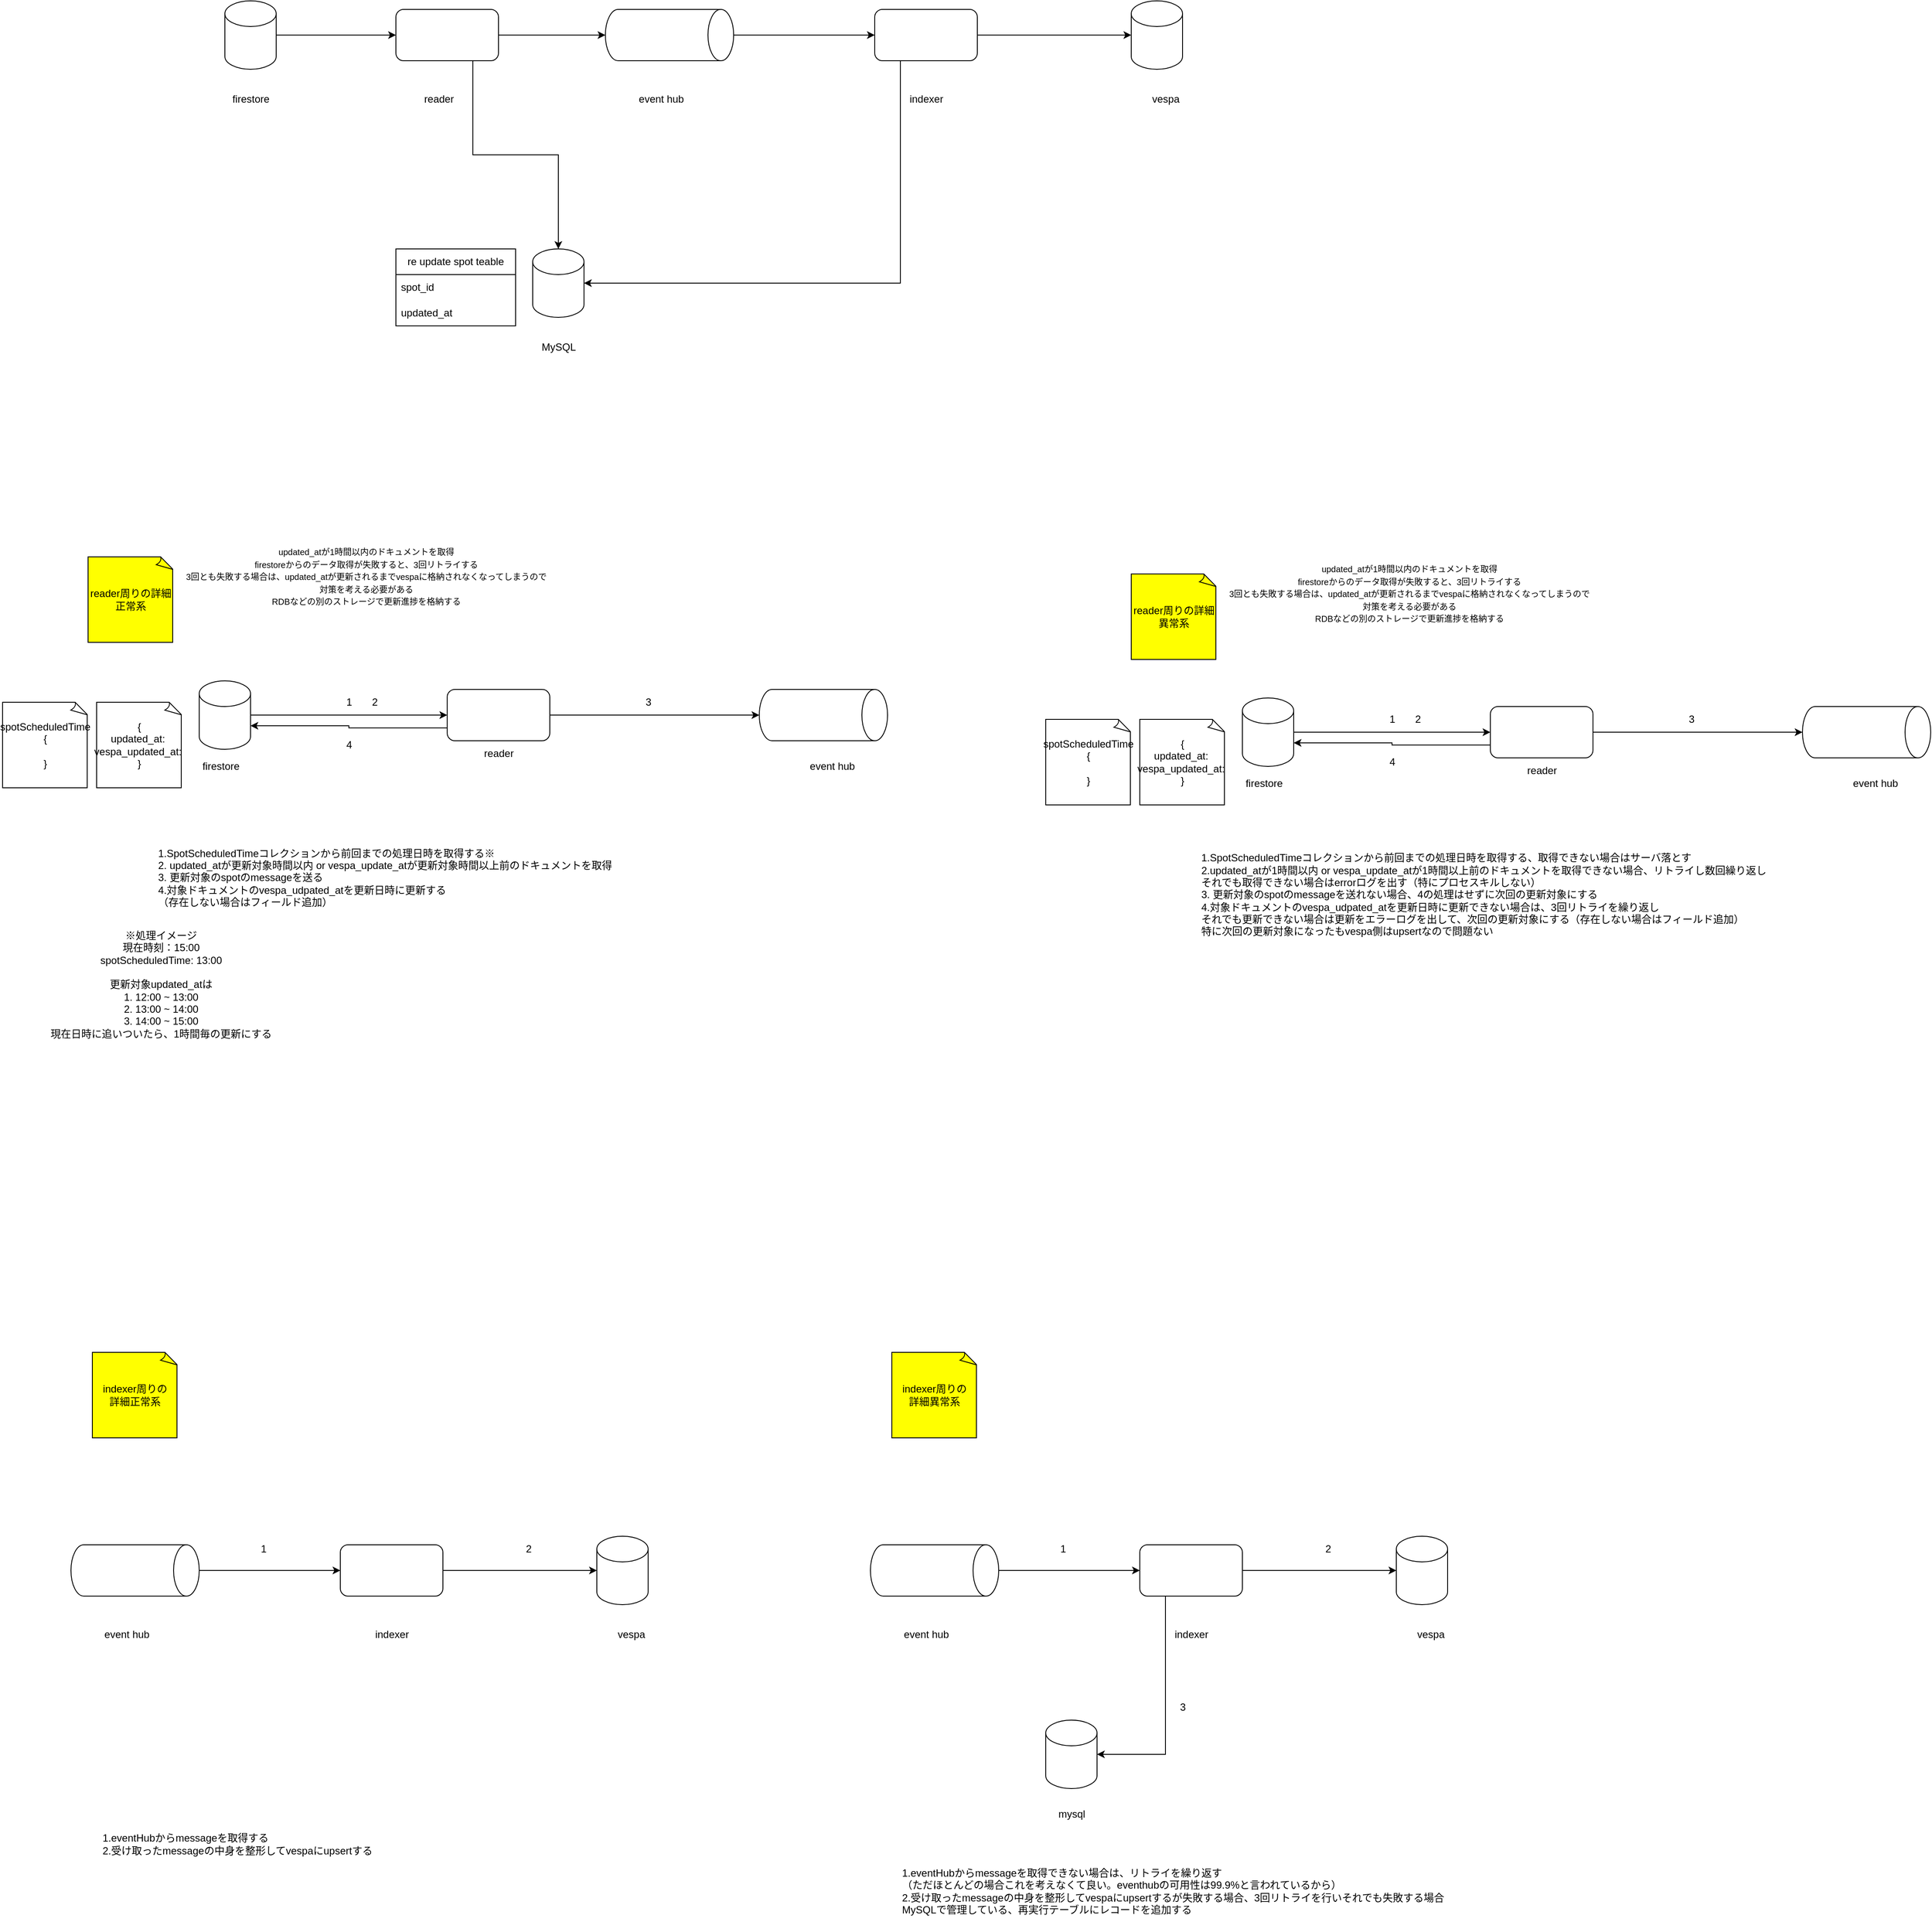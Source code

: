 <mxfile version="21.0.10" type="device"><diagram name="ページ1" id="OhlOm0QgTWgxPiTvbgFB"><mxGraphModel dx="3398" dy="1250" grid="1" gridSize="10" guides="1" tooltips="1" connect="1" arrows="1" fold="1" page="1" pageScale="1" pageWidth="827" pageHeight="1169" math="0" shadow="0"><root><mxCell id="0"/><mxCell id="1" parent="0"/><mxCell id="Rm_hzrSPbBMLrol1VtFW-12" style="edgeStyle=orthogonalEdgeStyle;rounded=0;orthogonalLoop=1;jettySize=auto;html=1;exitX=1;exitY=0.5;exitDx=0;exitDy=0;entryX=0.5;entryY=1;entryDx=0;entryDy=0;entryPerimeter=0;" edge="1" parent="1" source="Rm_hzrSPbBMLrol1VtFW-1" target="Rm_hzrSPbBMLrol1VtFW-3"><mxGeometry relative="1" as="geometry"/></mxCell><mxCell id="Rm_hzrSPbBMLrol1VtFW-105" style="edgeStyle=orthogonalEdgeStyle;rounded=0;orthogonalLoop=1;jettySize=auto;html=1;exitX=0.75;exitY=1;exitDx=0;exitDy=0;entryX=0.5;entryY=0;entryDx=0;entryDy=0;entryPerimeter=0;" edge="1" parent="1" source="Rm_hzrSPbBMLrol1VtFW-1" target="Rm_hzrSPbBMLrol1VtFW-98"><mxGeometry relative="1" as="geometry"/></mxCell><mxCell id="Rm_hzrSPbBMLrol1VtFW-1" value="" style="rounded=1;whiteSpace=wrap;html=1;" vertex="1" parent="1"><mxGeometry x="90" y="400" width="120" height="60" as="geometry"/></mxCell><mxCell id="Rm_hzrSPbBMLrol1VtFW-14" style="edgeStyle=orthogonalEdgeStyle;rounded=0;orthogonalLoop=1;jettySize=auto;html=1;exitX=1;exitY=0.5;exitDx=0;exitDy=0;exitPerimeter=0;entryX=0;entryY=0.5;entryDx=0;entryDy=0;" edge="1" parent="1" source="Rm_hzrSPbBMLrol1VtFW-2" target="Rm_hzrSPbBMLrol1VtFW-1"><mxGeometry relative="1" as="geometry"/></mxCell><mxCell id="Rm_hzrSPbBMLrol1VtFW-2" value="" style="shape=cylinder3;whiteSpace=wrap;html=1;boundedLbl=1;backgroundOutline=1;size=15;" vertex="1" parent="1"><mxGeometry x="-110" y="390" width="60" height="80" as="geometry"/></mxCell><mxCell id="Rm_hzrSPbBMLrol1VtFW-13" style="edgeStyle=orthogonalEdgeStyle;rounded=0;orthogonalLoop=1;jettySize=auto;html=1;exitX=0.5;exitY=0;exitDx=0;exitDy=0;exitPerimeter=0;" edge="1" parent="1" source="Rm_hzrSPbBMLrol1VtFW-3" target="Rm_hzrSPbBMLrol1VtFW-7"><mxGeometry relative="1" as="geometry"/></mxCell><mxCell id="Rm_hzrSPbBMLrol1VtFW-3" value="" style="shape=cylinder3;whiteSpace=wrap;html=1;boundedLbl=1;backgroundOutline=1;size=15;rotation=90;" vertex="1" parent="1"><mxGeometry x="380" y="355" width="60" height="150" as="geometry"/></mxCell><mxCell id="Rm_hzrSPbBMLrol1VtFW-4" value="event hub" style="text;html=1;align=center;verticalAlign=middle;resizable=0;points=[];autosize=1;strokeColor=none;fillColor=none;" vertex="1" parent="1"><mxGeometry x="360" y="490" width="80" height="30" as="geometry"/></mxCell><mxCell id="Rm_hzrSPbBMLrol1VtFW-5" value="reader" style="text;html=1;align=center;verticalAlign=middle;resizable=0;points=[];autosize=1;strokeColor=none;fillColor=none;" vertex="1" parent="1"><mxGeometry x="110" y="490" width="60" height="30" as="geometry"/></mxCell><mxCell id="Rm_hzrSPbBMLrol1VtFW-6" value="firestore" style="text;html=1;align=center;verticalAlign=middle;resizable=0;points=[];autosize=1;strokeColor=none;fillColor=none;" vertex="1" parent="1"><mxGeometry x="-115" y="490" width="70" height="30" as="geometry"/></mxCell><mxCell id="Rm_hzrSPbBMLrol1VtFW-15" style="edgeStyle=orthogonalEdgeStyle;rounded=0;orthogonalLoop=1;jettySize=auto;html=1;exitX=1;exitY=0.5;exitDx=0;exitDy=0;entryX=0;entryY=0.5;entryDx=0;entryDy=0;entryPerimeter=0;" edge="1" parent="1" source="Rm_hzrSPbBMLrol1VtFW-7" target="Rm_hzrSPbBMLrol1VtFW-9"><mxGeometry relative="1" as="geometry"/></mxCell><mxCell id="Rm_hzrSPbBMLrol1VtFW-106" style="edgeStyle=orthogonalEdgeStyle;rounded=0;orthogonalLoop=1;jettySize=auto;html=1;exitX=0.25;exitY=1;exitDx=0;exitDy=0;entryX=1;entryY=0.5;entryDx=0;entryDy=0;entryPerimeter=0;" edge="1" parent="1" source="Rm_hzrSPbBMLrol1VtFW-7" target="Rm_hzrSPbBMLrol1VtFW-98"><mxGeometry relative="1" as="geometry"/></mxCell><mxCell id="Rm_hzrSPbBMLrol1VtFW-7" value="" style="rounded=1;whiteSpace=wrap;html=1;" vertex="1" parent="1"><mxGeometry x="650" y="400" width="120" height="60" as="geometry"/></mxCell><mxCell id="Rm_hzrSPbBMLrol1VtFW-8" value="indexer" style="text;html=1;align=center;verticalAlign=middle;resizable=0;points=[];autosize=1;strokeColor=none;fillColor=none;" vertex="1" parent="1"><mxGeometry x="680" y="490" width="60" height="30" as="geometry"/></mxCell><mxCell id="Rm_hzrSPbBMLrol1VtFW-9" value="" style="shape=cylinder3;whiteSpace=wrap;html=1;boundedLbl=1;backgroundOutline=1;size=15;" vertex="1" parent="1"><mxGeometry x="950" y="390" width="60" height="80" as="geometry"/></mxCell><mxCell id="Rm_hzrSPbBMLrol1VtFW-10" value="vespa" style="text;html=1;align=center;verticalAlign=middle;resizable=0;points=[];autosize=1;strokeColor=none;fillColor=none;" vertex="1" parent="1"><mxGeometry x="960" y="490" width="60" height="30" as="geometry"/></mxCell><mxCell id="Rm_hzrSPbBMLrol1VtFW-16" value="&lt;font style=&quot;font-size: 10px;&quot;&gt;updated_atが1時間以内のドキュメントを取得&lt;br&gt;firestoreからのデータ取得が失敗すると、3回リトライする&lt;br&gt;3回とも失敗する場合は、updated_atが更新されるまでvespaに格納されなくなってしまうので&lt;br&gt;対策を考える必要がある&lt;br&gt;RDBなどの別のストレージで更新進捗を格納する&lt;br&gt;&lt;br&gt;&lt;/font&gt;" style="text;html=1;align=center;verticalAlign=middle;resizable=0;points=[];autosize=1;strokeColor=none;fillColor=none;" vertex="1" parent="1"><mxGeometry x="-170" y="1020" width="450" height="100" as="geometry"/></mxCell><mxCell id="Rm_hzrSPbBMLrol1VtFW-26" style="edgeStyle=orthogonalEdgeStyle;rounded=0;orthogonalLoop=1;jettySize=auto;html=1;exitX=1;exitY=0.5;exitDx=0;exitDy=0;entryX=0.5;entryY=1;entryDx=0;entryDy=0;entryPerimeter=0;" edge="1" parent="1" source="Rm_hzrSPbBMLrol1VtFW-28" target="Rm_hzrSPbBMLrol1VtFW-31"><mxGeometry relative="1" as="geometry"/></mxCell><mxCell id="Rm_hzrSPbBMLrol1VtFW-53" style="edgeStyle=orthogonalEdgeStyle;rounded=0;orthogonalLoop=1;jettySize=auto;html=1;exitX=0;exitY=0.75;exitDx=0;exitDy=0;entryX=1;entryY=0;entryDx=0;entryDy=52.5;entryPerimeter=0;" edge="1" parent="1" source="Rm_hzrSPbBMLrol1VtFW-28" target="Rm_hzrSPbBMLrol1VtFW-30"><mxGeometry relative="1" as="geometry"/></mxCell><mxCell id="Rm_hzrSPbBMLrol1VtFW-28" value="" style="rounded=1;whiteSpace=wrap;html=1;" vertex="1" parent="1"><mxGeometry x="150" y="1195" width="120" height="60" as="geometry"/></mxCell><mxCell id="Rm_hzrSPbBMLrol1VtFW-29" style="edgeStyle=orthogonalEdgeStyle;rounded=0;orthogonalLoop=1;jettySize=auto;html=1;exitX=1;exitY=0.5;exitDx=0;exitDy=0;exitPerimeter=0;entryX=0;entryY=0.5;entryDx=0;entryDy=0;" edge="1" parent="1" source="Rm_hzrSPbBMLrol1VtFW-30" target="Rm_hzrSPbBMLrol1VtFW-28"><mxGeometry relative="1" as="geometry"/></mxCell><mxCell id="Rm_hzrSPbBMLrol1VtFW-30" value="" style="shape=cylinder3;whiteSpace=wrap;html=1;boundedLbl=1;backgroundOutline=1;size=15;" vertex="1" parent="1"><mxGeometry x="-140" y="1185" width="60" height="80" as="geometry"/></mxCell><mxCell id="Rm_hzrSPbBMLrol1VtFW-31" value="" style="shape=cylinder3;whiteSpace=wrap;html=1;boundedLbl=1;backgroundOutline=1;size=15;rotation=90;" vertex="1" parent="1"><mxGeometry x="560" y="1150" width="60" height="150" as="geometry"/></mxCell><mxCell id="Rm_hzrSPbBMLrol1VtFW-32" value="event hub" style="text;html=1;align=center;verticalAlign=middle;resizable=0;points=[];autosize=1;strokeColor=none;fillColor=none;" vertex="1" parent="1"><mxGeometry x="560" y="1270" width="80" height="30" as="geometry"/></mxCell><mxCell id="Rm_hzrSPbBMLrol1VtFW-33" value="reader" style="text;html=1;align=center;verticalAlign=middle;resizable=0;points=[];autosize=1;strokeColor=none;fillColor=none;" vertex="1" parent="1"><mxGeometry x="180" y="1255" width="60" height="30" as="geometry"/></mxCell><mxCell id="Rm_hzrSPbBMLrol1VtFW-34" value="firestore" style="text;html=1;align=center;verticalAlign=middle;resizable=0;points=[];autosize=1;strokeColor=none;fillColor=none;" vertex="1" parent="1"><mxGeometry x="-150" y="1270" width="70" height="30" as="geometry"/></mxCell><mxCell id="Rm_hzrSPbBMLrol1VtFW-42" value="reader周りの詳細正常系" style="whiteSpace=wrap;html=1;shape=mxgraph.basic.document;fillColor=#FFFF00;" vertex="1" parent="1"><mxGeometry x="-270" y="1040" width="100" height="100" as="geometry"/></mxCell><mxCell id="Rm_hzrSPbBMLrol1VtFW-43" value="1" style="text;html=1;align=center;verticalAlign=middle;resizable=0;points=[];autosize=1;strokeColor=none;fillColor=none;" vertex="1" parent="1"><mxGeometry x="20" y="1195" width="30" height="30" as="geometry"/></mxCell><mxCell id="Rm_hzrSPbBMLrol1VtFW-44" value="4" style="text;html=1;align=center;verticalAlign=middle;resizable=0;points=[];autosize=1;strokeColor=none;fillColor=none;" vertex="1" parent="1"><mxGeometry x="20" y="1245" width="30" height="30" as="geometry"/></mxCell><mxCell id="Rm_hzrSPbBMLrol1VtFW-48" value="3" style="text;html=1;align=center;verticalAlign=middle;resizable=0;points=[];autosize=1;strokeColor=none;fillColor=none;" vertex="1" parent="1"><mxGeometry x="370" y="1195" width="30" height="30" as="geometry"/></mxCell><mxCell id="Rm_hzrSPbBMLrol1VtFW-49" value="{&lt;br&gt;updated_at:&amp;nbsp;&lt;br&gt;vespa_updated_at:&amp;nbsp;&lt;br&gt;}" style="whiteSpace=wrap;html=1;shape=mxgraph.basic.document;fillColor=none;" vertex="1" parent="1"><mxGeometry x="-260" y="1210" width="100" height="100" as="geometry"/></mxCell><mxCell id="Rm_hzrSPbBMLrol1VtFW-51" value="1.SpotScheduledTimeコレクションから前回までの処理日時を取得する※&lt;br&gt;2. updated_atが更新対象時間以内 or vespa_update_atが更新対象時間以上前のドキュメントを取得&lt;br&gt;3. 更新対象のspotのmessageを送る&lt;br&gt;4.対象ドキュメントのvespa_udpated_atを更新日時に更新する&lt;br style=&quot;border-color: var(--border-color);&quot;&gt;（存在しない場合はフィールド追加）" style="text;html=1;align=left;verticalAlign=middle;resizable=0;points=[];autosize=1;strokeColor=none;fillColor=none;" vertex="1" parent="1"><mxGeometry x="-190" y="1370" width="550" height="90" as="geometry"/></mxCell><mxCell id="Rm_hzrSPbBMLrol1VtFW-52" value="2" style="text;html=1;align=center;verticalAlign=middle;resizable=0;points=[];autosize=1;strokeColor=none;fillColor=none;" vertex="1" parent="1"><mxGeometry x="50" y="1195" width="30" height="30" as="geometry"/></mxCell><mxCell id="Rm_hzrSPbBMLrol1VtFW-54" value="spotScheduledTime&lt;br&gt;{&lt;br&gt;&lt;br&gt;}" style="whiteSpace=wrap;html=1;shape=mxgraph.basic.document;fillColor=none;" vertex="1" parent="1"><mxGeometry x="-370" y="1210" width="100" height="100" as="geometry"/></mxCell><mxCell id="Rm_hzrSPbBMLrol1VtFW-55" value="&lt;font style=&quot;font-size: 10px;&quot;&gt;updated_atが1時間以内のドキュメントを取得&lt;br&gt;firestoreからのデータ取得が失敗すると、3回リトライする&lt;br&gt;3回とも失敗する場合は、updated_atが更新されるまでvespaに格納されなくなってしまうので&lt;br&gt;対策を考える必要がある&lt;br&gt;RDBなどの別のストレージで更新進捗を格納する&lt;br&gt;&lt;br&gt;&lt;/font&gt;" style="text;html=1;align=center;verticalAlign=middle;resizable=0;points=[];autosize=1;strokeColor=none;fillColor=none;" vertex="1" parent="1"><mxGeometry x="1050" y="1040" width="450" height="100" as="geometry"/></mxCell><mxCell id="Rm_hzrSPbBMLrol1VtFW-56" style="edgeStyle=orthogonalEdgeStyle;rounded=0;orthogonalLoop=1;jettySize=auto;html=1;exitX=1;exitY=0.5;exitDx=0;exitDy=0;entryX=0.5;entryY=1;entryDx=0;entryDy=0;entryPerimeter=0;" edge="1" parent="1" source="Rm_hzrSPbBMLrol1VtFW-58" target="Rm_hzrSPbBMLrol1VtFW-61"><mxGeometry relative="1" as="geometry"/></mxCell><mxCell id="Rm_hzrSPbBMLrol1VtFW-57" style="edgeStyle=orthogonalEdgeStyle;rounded=0;orthogonalLoop=1;jettySize=auto;html=1;exitX=0;exitY=0.75;exitDx=0;exitDy=0;entryX=1;entryY=0;entryDx=0;entryDy=52.5;entryPerimeter=0;" edge="1" parent="1" source="Rm_hzrSPbBMLrol1VtFW-58" target="Rm_hzrSPbBMLrol1VtFW-60"><mxGeometry relative="1" as="geometry"/></mxCell><mxCell id="Rm_hzrSPbBMLrol1VtFW-58" value="" style="rounded=1;whiteSpace=wrap;html=1;" vertex="1" parent="1"><mxGeometry x="1370" y="1215" width="120" height="60" as="geometry"/></mxCell><mxCell id="Rm_hzrSPbBMLrol1VtFW-59" style="edgeStyle=orthogonalEdgeStyle;rounded=0;orthogonalLoop=1;jettySize=auto;html=1;exitX=1;exitY=0.5;exitDx=0;exitDy=0;exitPerimeter=0;entryX=0;entryY=0.5;entryDx=0;entryDy=0;" edge="1" parent="1" source="Rm_hzrSPbBMLrol1VtFW-60" target="Rm_hzrSPbBMLrol1VtFW-58"><mxGeometry relative="1" as="geometry"/></mxCell><mxCell id="Rm_hzrSPbBMLrol1VtFW-60" value="" style="shape=cylinder3;whiteSpace=wrap;html=1;boundedLbl=1;backgroundOutline=1;size=15;" vertex="1" parent="1"><mxGeometry x="1080" y="1205" width="60" height="80" as="geometry"/></mxCell><mxCell id="Rm_hzrSPbBMLrol1VtFW-61" value="" style="shape=cylinder3;whiteSpace=wrap;html=1;boundedLbl=1;backgroundOutline=1;size=15;rotation=90;" vertex="1" parent="1"><mxGeometry x="1780" y="1170" width="60" height="150" as="geometry"/></mxCell><mxCell id="Rm_hzrSPbBMLrol1VtFW-62" value="event hub" style="text;html=1;align=center;verticalAlign=middle;resizable=0;points=[];autosize=1;strokeColor=none;fillColor=none;" vertex="1" parent="1"><mxGeometry x="1780" y="1290" width="80" height="30" as="geometry"/></mxCell><mxCell id="Rm_hzrSPbBMLrol1VtFW-63" value="reader" style="text;html=1;align=center;verticalAlign=middle;resizable=0;points=[];autosize=1;strokeColor=none;fillColor=none;" vertex="1" parent="1"><mxGeometry x="1400" y="1275" width="60" height="30" as="geometry"/></mxCell><mxCell id="Rm_hzrSPbBMLrol1VtFW-64" value="firestore" style="text;html=1;align=center;verticalAlign=middle;resizable=0;points=[];autosize=1;strokeColor=none;fillColor=none;" vertex="1" parent="1"><mxGeometry x="1070" y="1290" width="70" height="30" as="geometry"/></mxCell><mxCell id="Rm_hzrSPbBMLrol1VtFW-65" value="reader周りの詳細異常系" style="whiteSpace=wrap;html=1;shape=mxgraph.basic.document;fillColor=#FFFF00;" vertex="1" parent="1"><mxGeometry x="950" y="1060" width="100" height="100" as="geometry"/></mxCell><mxCell id="Rm_hzrSPbBMLrol1VtFW-66" value="1" style="text;html=1;align=center;verticalAlign=middle;resizable=0;points=[];autosize=1;strokeColor=none;fillColor=none;" vertex="1" parent="1"><mxGeometry x="1240" y="1215" width="30" height="30" as="geometry"/></mxCell><mxCell id="Rm_hzrSPbBMLrol1VtFW-67" value="4" style="text;html=1;align=center;verticalAlign=middle;resizable=0;points=[];autosize=1;strokeColor=none;fillColor=none;" vertex="1" parent="1"><mxGeometry x="1240" y="1265" width="30" height="30" as="geometry"/></mxCell><mxCell id="Rm_hzrSPbBMLrol1VtFW-68" value="3" style="text;html=1;align=center;verticalAlign=middle;resizable=0;points=[];autosize=1;strokeColor=none;fillColor=none;" vertex="1" parent="1"><mxGeometry x="1590" y="1215" width="30" height="30" as="geometry"/></mxCell><mxCell id="Rm_hzrSPbBMLrol1VtFW-69" value="{&lt;br&gt;updated_at:&amp;nbsp;&lt;br&gt;vespa_updated_at:&amp;nbsp;&lt;br&gt;}" style="whiteSpace=wrap;html=1;shape=mxgraph.basic.document;fillColor=none;" vertex="1" parent="1"><mxGeometry x="960" y="1230" width="100" height="100" as="geometry"/></mxCell><mxCell id="Rm_hzrSPbBMLrol1VtFW-70" value="1.SpotScheduledTimeコレクションから前回までの処理日時を取得する、取得できない場合はサーバ落とす&lt;br&gt;2.updated_atが1時間以内 or vespa_update_atが1時間以上前のドキュメントを取得できない場合、リトライし数回繰り返し&lt;br&gt;それでも取得できない場合はerrorログを出す（特にプロセスキルしない）&lt;br&gt;3. 更新対象のspotのmessageを送れない場合、4の処理はせずに次回の更新対象にする&lt;br&gt;4.対象ドキュメントのvespa_udpated_atを更新日時に更新できない場合は、3回リトライを繰り返し&lt;br&gt;それでも更新できない場合は更新をエラーログを出して、次回の更新対象にする（存在しない場合はフィールド追加）&lt;br&gt;特に次回の更新対象になったもvespa側はupsertなので問題ない" style="text;html=1;align=left;verticalAlign=middle;resizable=0;points=[];autosize=1;strokeColor=none;fillColor=none;" vertex="1" parent="1"><mxGeometry x="1030" y="1380" width="680" height="110" as="geometry"/></mxCell><mxCell id="Rm_hzrSPbBMLrol1VtFW-71" value="2" style="text;html=1;align=center;verticalAlign=middle;resizable=0;points=[];autosize=1;strokeColor=none;fillColor=none;" vertex="1" parent="1"><mxGeometry x="1270" y="1215" width="30" height="30" as="geometry"/></mxCell><mxCell id="Rm_hzrSPbBMLrol1VtFW-72" value="spotScheduledTime&lt;br&gt;{&lt;br&gt;&lt;br&gt;}" style="whiteSpace=wrap;html=1;shape=mxgraph.basic.document;fillColor=none;" vertex="1" parent="1"><mxGeometry x="850" y="1230" width="100" height="100" as="geometry"/></mxCell><mxCell id="Rm_hzrSPbBMLrol1VtFW-73" value="※処理イメージ&lt;br&gt;現在時刻：15:00&lt;br&gt;spotScheduledTime: 13:00&lt;br&gt;&lt;br&gt;更新対象updated_atは&lt;br&gt;1. 12:00 ~ 13:00&lt;br&gt;2. 13:00 ~ 14:00&lt;br&gt;3. 14:00 ~ 15:00&lt;br&gt;現在日時に追いついたら、1時間毎の更新にする" style="text;html=1;align=center;verticalAlign=middle;resizable=0;points=[];autosize=1;strokeColor=none;fillColor=none;" vertex="1" parent="1"><mxGeometry x="-325" y="1470" width="280" height="140" as="geometry"/></mxCell><mxCell id="Rm_hzrSPbBMLrol1VtFW-74" style="edgeStyle=orthogonalEdgeStyle;rounded=0;orthogonalLoop=1;jettySize=auto;html=1;exitX=0.5;exitY=0;exitDx=0;exitDy=0;exitPerimeter=0;" edge="1" parent="1" source="Rm_hzrSPbBMLrol1VtFW-75" target="Rm_hzrSPbBMLrol1VtFW-78"><mxGeometry relative="1" as="geometry"/></mxCell><mxCell id="Rm_hzrSPbBMLrol1VtFW-75" value="" style="shape=cylinder3;whiteSpace=wrap;html=1;boundedLbl=1;backgroundOutline=1;size=15;rotation=90;" vertex="1" parent="1"><mxGeometry x="-245" y="2150" width="60" height="150" as="geometry"/></mxCell><mxCell id="Rm_hzrSPbBMLrol1VtFW-76" value="event hub" style="text;html=1;align=center;verticalAlign=middle;resizable=0;points=[];autosize=1;strokeColor=none;fillColor=none;" vertex="1" parent="1"><mxGeometry x="-265" y="2285" width="80" height="30" as="geometry"/></mxCell><mxCell id="Rm_hzrSPbBMLrol1VtFW-77" style="edgeStyle=orthogonalEdgeStyle;rounded=0;orthogonalLoop=1;jettySize=auto;html=1;exitX=1;exitY=0.5;exitDx=0;exitDy=0;entryX=0;entryY=0.5;entryDx=0;entryDy=0;entryPerimeter=0;" edge="1" parent="1" source="Rm_hzrSPbBMLrol1VtFW-78" target="Rm_hzrSPbBMLrol1VtFW-80"><mxGeometry relative="1" as="geometry"/></mxCell><mxCell id="Rm_hzrSPbBMLrol1VtFW-78" value="" style="rounded=1;whiteSpace=wrap;html=1;" vertex="1" parent="1"><mxGeometry x="25" y="2195" width="120" height="60" as="geometry"/></mxCell><mxCell id="Rm_hzrSPbBMLrol1VtFW-79" value="indexer" style="text;html=1;align=center;verticalAlign=middle;resizable=0;points=[];autosize=1;strokeColor=none;fillColor=none;" vertex="1" parent="1"><mxGeometry x="55" y="2285" width="60" height="30" as="geometry"/></mxCell><mxCell id="Rm_hzrSPbBMLrol1VtFW-80" value="" style="shape=cylinder3;whiteSpace=wrap;html=1;boundedLbl=1;backgroundOutline=1;size=15;" vertex="1" parent="1"><mxGeometry x="325" y="2185" width="60" height="80" as="geometry"/></mxCell><mxCell id="Rm_hzrSPbBMLrol1VtFW-81" value="vespa" style="text;html=1;align=center;verticalAlign=middle;resizable=0;points=[];autosize=1;strokeColor=none;fillColor=none;" vertex="1" parent="1"><mxGeometry x="335" y="2285" width="60" height="30" as="geometry"/></mxCell><mxCell id="Rm_hzrSPbBMLrol1VtFW-82" value="indexer周りの&lt;br&gt;詳細正常系" style="whiteSpace=wrap;html=1;shape=mxgraph.basic.document;fillColor=#FFFF00;" vertex="1" parent="1"><mxGeometry x="-265" y="1970" width="100" height="100" as="geometry"/></mxCell><mxCell id="Rm_hzrSPbBMLrol1VtFW-83" value="1" style="text;html=1;align=center;verticalAlign=middle;resizable=0;points=[];autosize=1;strokeColor=none;fillColor=none;" vertex="1" parent="1"><mxGeometry x="-80" y="2185" width="30" height="30" as="geometry"/></mxCell><mxCell id="Rm_hzrSPbBMLrol1VtFW-84" value="1.eventHubからmessageを取得する&lt;br&gt;2.受け取ったmessageの中身を整形してvespaにupsertする" style="text;html=1;align=left;verticalAlign=middle;resizable=0;points=[];autosize=1;strokeColor=none;fillColor=none;" vertex="1" parent="1"><mxGeometry x="-255" y="2525" width="340" height="40" as="geometry"/></mxCell><mxCell id="Rm_hzrSPbBMLrol1VtFW-85" value="2" style="text;html=1;align=center;verticalAlign=middle;resizable=0;points=[];autosize=1;strokeColor=none;fillColor=none;" vertex="1" parent="1"><mxGeometry x="230" y="2185" width="30" height="30" as="geometry"/></mxCell><mxCell id="Rm_hzrSPbBMLrol1VtFW-86" style="edgeStyle=orthogonalEdgeStyle;rounded=0;orthogonalLoop=1;jettySize=auto;html=1;exitX=0.5;exitY=0;exitDx=0;exitDy=0;exitPerimeter=0;" edge="1" parent="1" source="Rm_hzrSPbBMLrol1VtFW-87" target="Rm_hzrSPbBMLrol1VtFW-90"><mxGeometry relative="1" as="geometry"/></mxCell><mxCell id="Rm_hzrSPbBMLrol1VtFW-87" value="" style="shape=cylinder3;whiteSpace=wrap;html=1;boundedLbl=1;backgroundOutline=1;size=15;rotation=90;" vertex="1" parent="1"><mxGeometry x="690" y="2150" width="60" height="150" as="geometry"/></mxCell><mxCell id="Rm_hzrSPbBMLrol1VtFW-88" value="event hub" style="text;html=1;align=center;verticalAlign=middle;resizable=0;points=[];autosize=1;strokeColor=none;fillColor=none;" vertex="1" parent="1"><mxGeometry x="670" y="2285" width="80" height="30" as="geometry"/></mxCell><mxCell id="Rm_hzrSPbBMLrol1VtFW-89" style="edgeStyle=orthogonalEdgeStyle;rounded=0;orthogonalLoop=1;jettySize=auto;html=1;exitX=1;exitY=0.5;exitDx=0;exitDy=0;entryX=0;entryY=0.5;entryDx=0;entryDy=0;entryPerimeter=0;" edge="1" parent="1" source="Rm_hzrSPbBMLrol1VtFW-90" target="Rm_hzrSPbBMLrol1VtFW-92"><mxGeometry relative="1" as="geometry"/></mxCell><mxCell id="Rm_hzrSPbBMLrol1VtFW-110" style="edgeStyle=orthogonalEdgeStyle;rounded=0;orthogonalLoop=1;jettySize=auto;html=1;exitX=0.25;exitY=1;exitDx=0;exitDy=0;entryX=1;entryY=0.5;entryDx=0;entryDy=0;entryPerimeter=0;" edge="1" parent="1" source="Rm_hzrSPbBMLrol1VtFW-90" target="Rm_hzrSPbBMLrol1VtFW-108"><mxGeometry relative="1" as="geometry"/></mxCell><mxCell id="Rm_hzrSPbBMLrol1VtFW-90" value="" style="rounded=1;whiteSpace=wrap;html=1;" vertex="1" parent="1"><mxGeometry x="960" y="2195" width="120" height="60" as="geometry"/></mxCell><mxCell id="Rm_hzrSPbBMLrol1VtFW-91" value="indexer" style="text;html=1;align=center;verticalAlign=middle;resizable=0;points=[];autosize=1;strokeColor=none;fillColor=none;" vertex="1" parent="1"><mxGeometry x="990" y="2285" width="60" height="30" as="geometry"/></mxCell><mxCell id="Rm_hzrSPbBMLrol1VtFW-92" value="" style="shape=cylinder3;whiteSpace=wrap;html=1;boundedLbl=1;backgroundOutline=1;size=15;" vertex="1" parent="1"><mxGeometry x="1260" y="2185" width="60" height="80" as="geometry"/></mxCell><mxCell id="Rm_hzrSPbBMLrol1VtFW-93" value="vespa" style="text;html=1;align=center;verticalAlign=middle;resizable=0;points=[];autosize=1;strokeColor=none;fillColor=none;" vertex="1" parent="1"><mxGeometry x="1270" y="2285" width="60" height="30" as="geometry"/></mxCell><mxCell id="Rm_hzrSPbBMLrol1VtFW-94" value="indexer周りの&lt;br&gt;詳細異常系" style="whiteSpace=wrap;html=1;shape=mxgraph.basic.document;fillColor=#FFFF00;" vertex="1" parent="1"><mxGeometry x="670" y="1970" width="100" height="100" as="geometry"/></mxCell><mxCell id="Rm_hzrSPbBMLrol1VtFW-95" value="1" style="text;html=1;align=center;verticalAlign=middle;resizable=0;points=[];autosize=1;strokeColor=none;fillColor=none;" vertex="1" parent="1"><mxGeometry x="855" y="2185" width="30" height="30" as="geometry"/></mxCell><mxCell id="Rm_hzrSPbBMLrol1VtFW-96" value="1.eventHubからmessageを取得できない場合は、リトライを繰り返す&lt;br&gt;（ただほとんどの場合これを考えなくて良い。eventhubの可用性は99.9%と言われているから）&lt;br&gt;2.受け取ったmessageの中身を整形してvespaにupsertするが失敗する場合、3回リトライを行いそれでも失敗する場合&lt;br&gt;MySQLで管理している、再実行テーブルにレコードを追加する" style="text;html=1;align=left;verticalAlign=middle;resizable=0;points=[];autosize=1;strokeColor=none;fillColor=none;" vertex="1" parent="1"><mxGeometry x="680" y="2565" width="660" height="70" as="geometry"/></mxCell><mxCell id="Rm_hzrSPbBMLrol1VtFW-97" value="2" style="text;html=1;align=center;verticalAlign=middle;resizable=0;points=[];autosize=1;strokeColor=none;fillColor=none;" vertex="1" parent="1"><mxGeometry x="1165" y="2185" width="30" height="30" as="geometry"/></mxCell><mxCell id="Rm_hzrSPbBMLrol1VtFW-98" value="" style="shape=cylinder3;whiteSpace=wrap;html=1;boundedLbl=1;backgroundOutline=1;size=15;" vertex="1" parent="1"><mxGeometry x="250" y="680" width="60" height="80" as="geometry"/></mxCell><mxCell id="Rm_hzrSPbBMLrol1VtFW-99" value="MySQL" style="text;html=1;align=center;verticalAlign=middle;resizable=0;points=[];autosize=1;strokeColor=none;fillColor=none;" vertex="1" parent="1"><mxGeometry x="250" y="780" width="60" height="30" as="geometry"/></mxCell><mxCell id="Rm_hzrSPbBMLrol1VtFW-100" value="re update spot teable" style="swimlane;fontStyle=0;childLayout=stackLayout;horizontal=1;startSize=30;horizontalStack=0;resizeParent=1;resizeParentMax=0;resizeLast=0;collapsible=1;marginBottom=0;whiteSpace=wrap;html=1;" vertex="1" parent="1"><mxGeometry x="90" y="680" width="140" height="90" as="geometry"/></mxCell><mxCell id="Rm_hzrSPbBMLrol1VtFW-101" value="spot_id" style="text;strokeColor=none;fillColor=none;align=left;verticalAlign=middle;spacingLeft=4;spacingRight=4;overflow=hidden;points=[[0,0.5],[1,0.5]];portConstraint=eastwest;rotatable=0;whiteSpace=wrap;html=1;" vertex="1" parent="Rm_hzrSPbBMLrol1VtFW-100"><mxGeometry y="30" width="140" height="30" as="geometry"/></mxCell><mxCell id="Rm_hzrSPbBMLrol1VtFW-102" value="updated_at" style="text;strokeColor=none;fillColor=none;align=left;verticalAlign=middle;spacingLeft=4;spacingRight=4;overflow=hidden;points=[[0,0.5],[1,0.5]];portConstraint=eastwest;rotatable=0;whiteSpace=wrap;html=1;" vertex="1" parent="Rm_hzrSPbBMLrol1VtFW-100"><mxGeometry y="60" width="140" height="30" as="geometry"/></mxCell><mxCell id="Rm_hzrSPbBMLrol1VtFW-108" value="" style="shape=cylinder3;whiteSpace=wrap;html=1;boundedLbl=1;backgroundOutline=1;size=15;" vertex="1" parent="1"><mxGeometry x="850" y="2400" width="60" height="80" as="geometry"/></mxCell><mxCell id="Rm_hzrSPbBMLrol1VtFW-109" value="mysql" style="text;html=1;align=center;verticalAlign=middle;resizable=0;points=[];autosize=1;strokeColor=none;fillColor=none;" vertex="1" parent="1"><mxGeometry x="855" y="2495" width="50" height="30" as="geometry"/></mxCell><mxCell id="Rm_hzrSPbBMLrol1VtFW-111" value="3" style="text;html=1;align=center;verticalAlign=middle;resizable=0;points=[];autosize=1;strokeColor=none;fillColor=none;" vertex="1" parent="1"><mxGeometry x="995" y="2370" width="30" height="30" as="geometry"/></mxCell></root></mxGraphModel></diagram></mxfile>